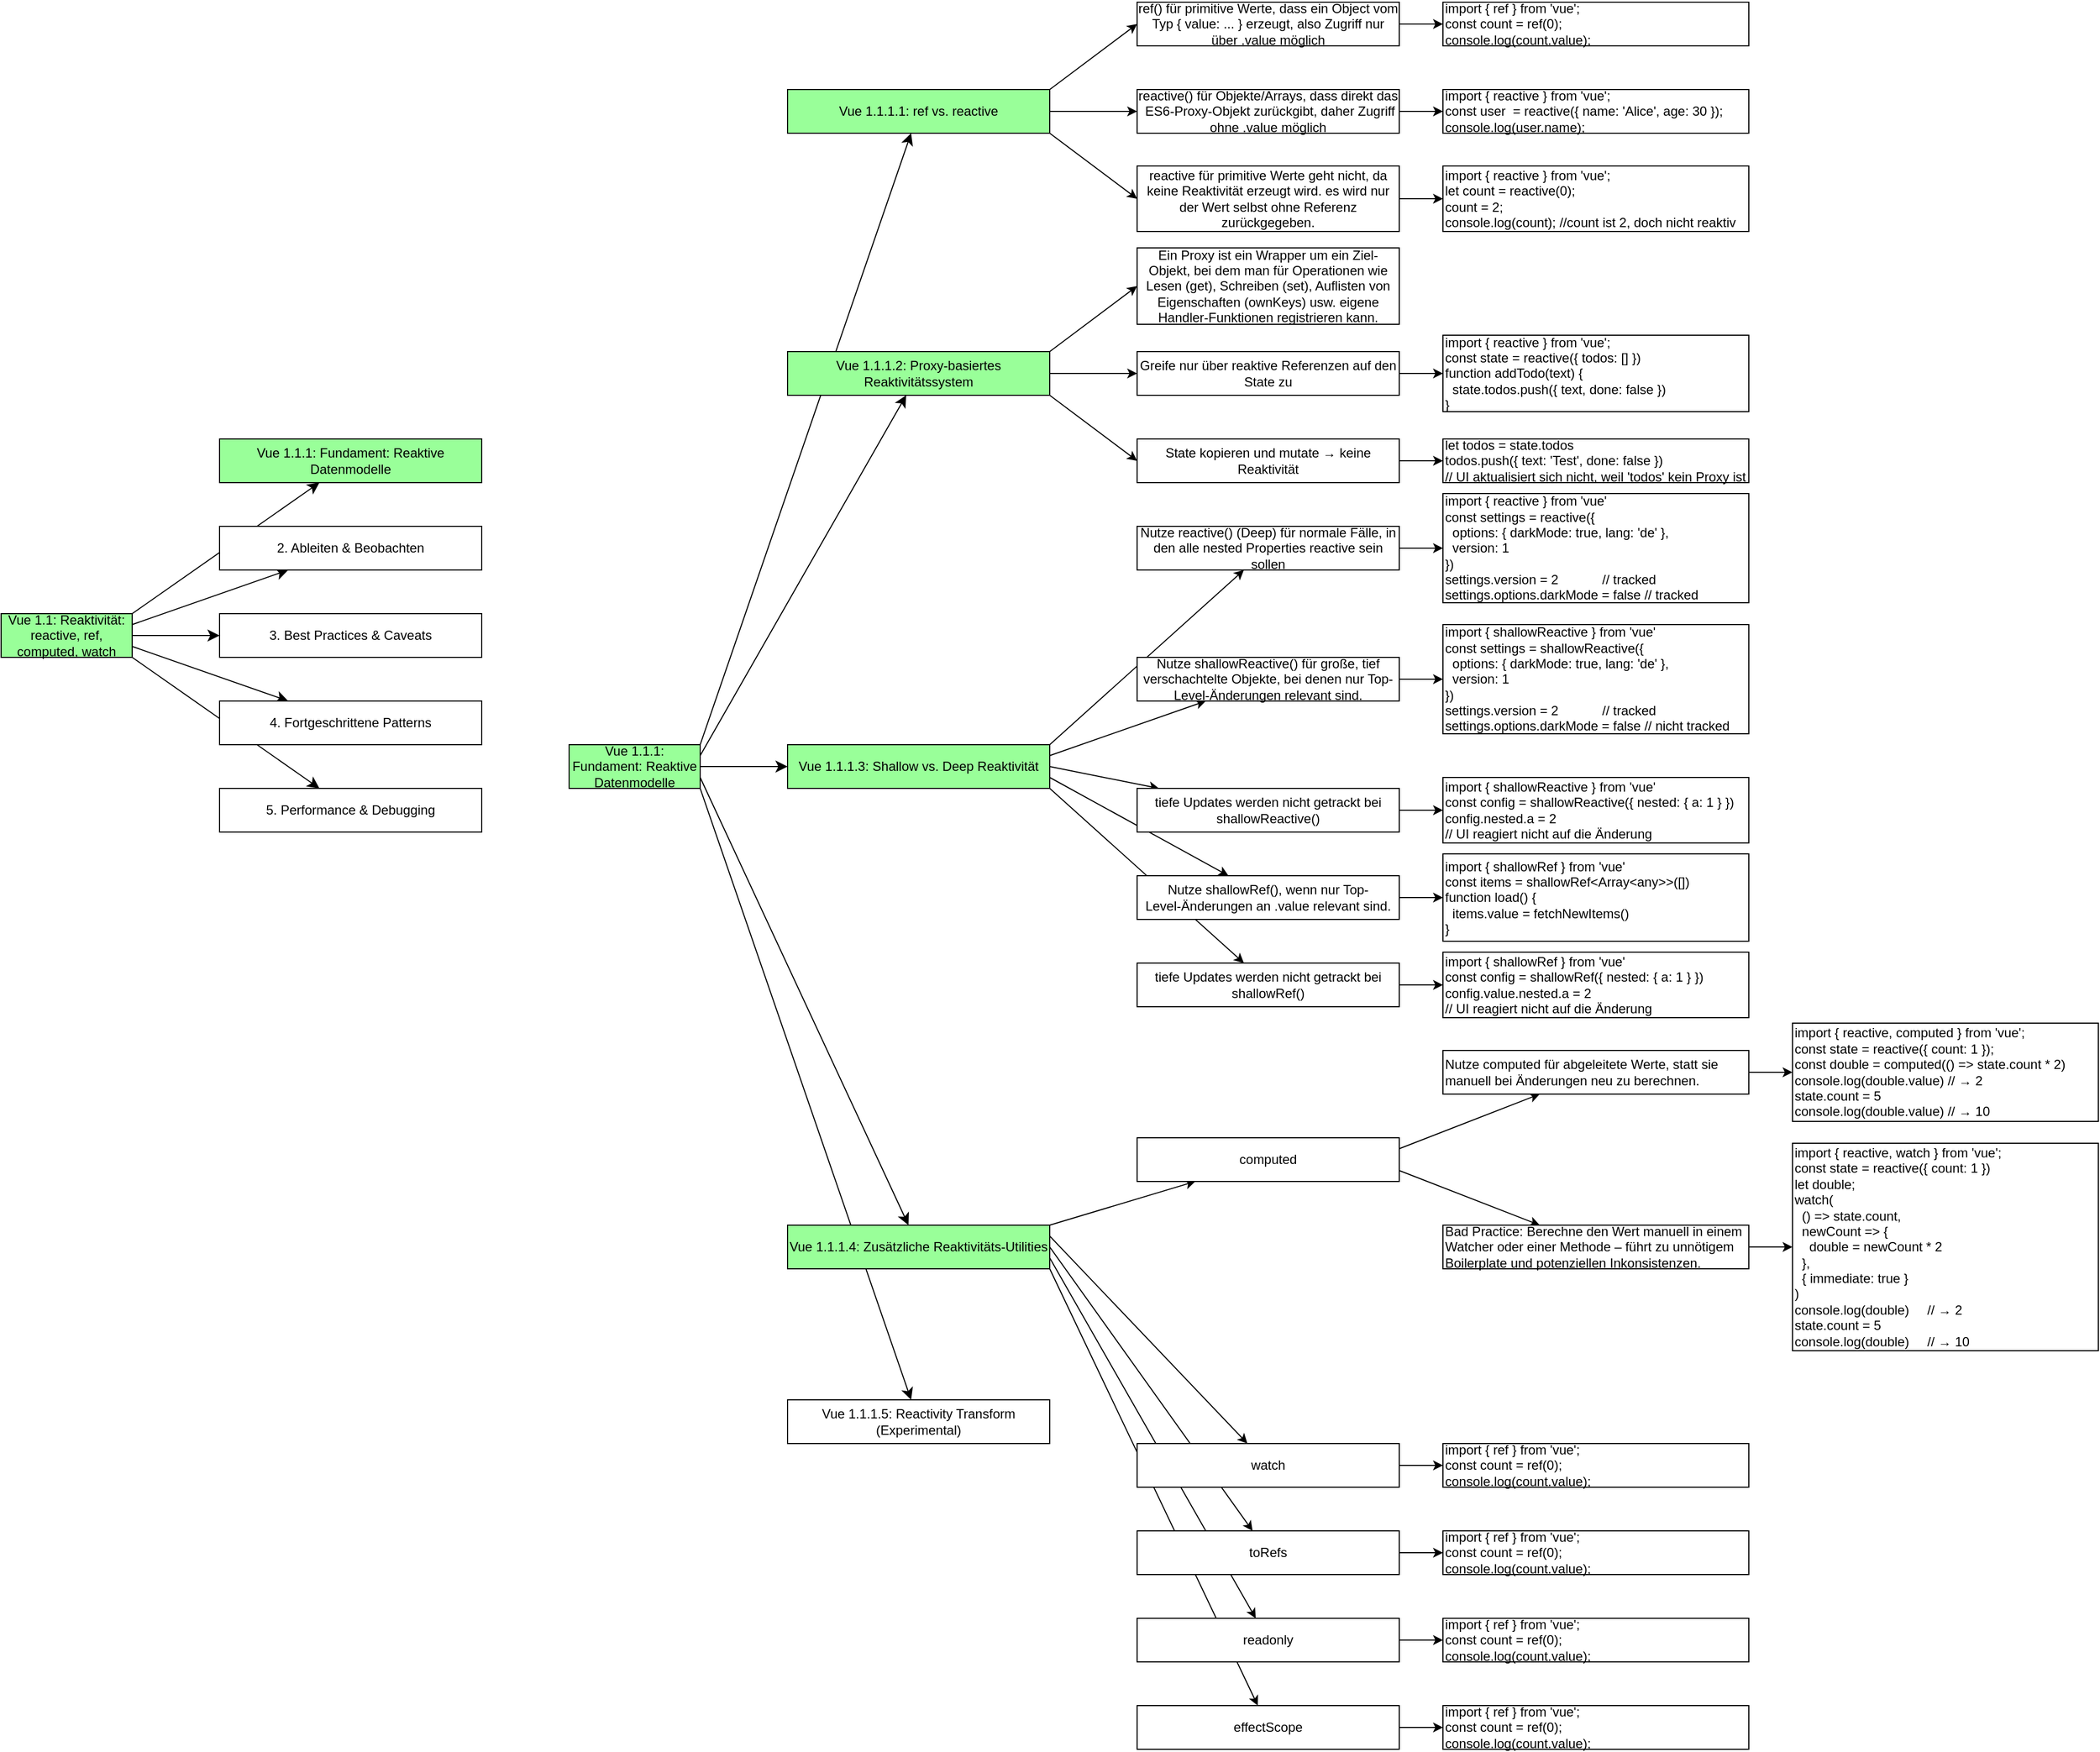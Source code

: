 <mxfile version="27.1.6">
  <diagram name="Seite-1" id="Uo5LKXqCxC_OasKQOCqy">
    <mxGraphModel dx="1697" dy="2331" grid="1" gridSize="10" guides="1" tooltips="1" connect="1" arrows="1" fold="1" page="1" pageScale="1" pageWidth="827" pageHeight="1169" math="0" shadow="0">
      <root>
        <mxCell id="0" />
        <mxCell id="1" parent="0" />
        <mxCell id="kM6oIe2k22Z-2E9tLVxS-1" style="edgeStyle=none;curved=1;rounded=0;orthogonalLoop=1;jettySize=auto;html=1;exitX=1;exitY=0;exitDx=0;exitDy=0;fontSize=12;startSize=8;endSize=8;" edge="1" parent="1" source="kM6oIe2k22Z-2E9tLVxS-6" target="kM6oIe2k22Z-2E9tLVxS-7">
          <mxGeometry relative="1" as="geometry" />
        </mxCell>
        <mxCell id="kM6oIe2k22Z-2E9tLVxS-2" style="edgeStyle=none;curved=1;rounded=0;orthogonalLoop=1;jettySize=auto;html=1;exitX=1;exitY=0.25;exitDx=0;exitDy=0;fontSize=12;startSize=8;endSize=8;" edge="1" parent="1" source="kM6oIe2k22Z-2E9tLVxS-6" target="kM6oIe2k22Z-2E9tLVxS-8">
          <mxGeometry relative="1" as="geometry" />
        </mxCell>
        <mxCell id="kM6oIe2k22Z-2E9tLVxS-3" style="edgeStyle=none;curved=1;rounded=0;orthogonalLoop=1;jettySize=auto;html=1;exitX=1;exitY=0.5;exitDx=0;exitDy=0;fontSize=12;startSize=8;endSize=8;" edge="1" parent="1" source="kM6oIe2k22Z-2E9tLVxS-6" target="kM6oIe2k22Z-2E9tLVxS-9">
          <mxGeometry relative="1" as="geometry" />
        </mxCell>
        <mxCell id="kM6oIe2k22Z-2E9tLVxS-4" style="edgeStyle=none;curved=1;rounded=0;orthogonalLoop=1;jettySize=auto;html=1;exitX=1;exitY=0.75;exitDx=0;exitDy=0;fontSize=12;startSize=8;endSize=8;" edge="1" parent="1" source="kM6oIe2k22Z-2E9tLVxS-6" target="kM6oIe2k22Z-2E9tLVxS-10">
          <mxGeometry relative="1" as="geometry" />
        </mxCell>
        <mxCell id="kM6oIe2k22Z-2E9tLVxS-5" style="edgeStyle=none;curved=1;rounded=0;orthogonalLoop=1;jettySize=auto;html=1;exitX=1;exitY=1;exitDx=0;exitDy=0;fontSize=12;startSize=8;endSize=8;" edge="1" parent="1" source="kM6oIe2k22Z-2E9tLVxS-6" target="kM6oIe2k22Z-2E9tLVxS-11">
          <mxGeometry relative="1" as="geometry" />
        </mxCell>
        <mxCell id="kM6oIe2k22Z-2E9tLVxS-6" value="Vue 1.1: Reaktivität: reactive, ref, computed, watch" style="rounded=0;whiteSpace=wrap;html=1;fillColor=#99FF99;" vertex="1" parent="1">
          <mxGeometry x="40" y="200" width="120" height="40" as="geometry" />
        </mxCell>
        <mxCell id="kM6oIe2k22Z-2E9tLVxS-7" value="Vue 1.1.1:&amp;nbsp;Fundament: Reaktive Datenmodelle" style="rounded=0;whiteSpace=wrap;html=1;fillColor=#99FF99;" vertex="1" parent="1">
          <mxGeometry x="240" y="40" width="240" height="40" as="geometry" />
        </mxCell>
        <mxCell id="kM6oIe2k22Z-2E9tLVxS-8" value="2. Ableiten &amp;amp; Beobachten" style="rounded=0;whiteSpace=wrap;html=1;" vertex="1" parent="1">
          <mxGeometry x="240" y="120" width="240" height="40" as="geometry" />
        </mxCell>
        <mxCell id="kM6oIe2k22Z-2E9tLVxS-9" value="3. Best Practices &amp;amp; Caveats" style="rounded=0;whiteSpace=wrap;html=1;" vertex="1" parent="1">
          <mxGeometry x="240" y="200" width="240" height="40" as="geometry" />
        </mxCell>
        <mxCell id="kM6oIe2k22Z-2E9tLVxS-10" value="4. Fortgeschrittene Patterns" style="rounded=0;whiteSpace=wrap;html=1;" vertex="1" parent="1">
          <mxGeometry x="240" y="280" width="240" height="40" as="geometry" />
        </mxCell>
        <mxCell id="kM6oIe2k22Z-2E9tLVxS-11" value="5. Performance &amp;amp; Debugging" style="rounded=0;whiteSpace=wrap;html=1;" vertex="1" parent="1">
          <mxGeometry x="240" y="360" width="240" height="40" as="geometry" />
        </mxCell>
        <mxCell id="kM6oIe2k22Z-2E9tLVxS-12" style="edgeStyle=none;curved=1;rounded=0;orthogonalLoop=1;jettySize=auto;html=1;exitX=1;exitY=0;exitDx=0;exitDy=0;fontSize=12;startSize=8;endSize=8;" edge="1" parent="1" source="kM6oIe2k22Z-2E9tLVxS-17" target="kM6oIe2k22Z-2E9tLVxS-18">
          <mxGeometry relative="1" as="geometry" />
        </mxCell>
        <mxCell id="kM6oIe2k22Z-2E9tLVxS-13" style="edgeStyle=none;curved=1;rounded=0;orthogonalLoop=1;jettySize=auto;html=1;exitX=1;exitY=0.25;exitDx=0;exitDy=0;fontSize=12;startSize=8;endSize=8;" edge="1" parent="1" source="kM6oIe2k22Z-2E9tLVxS-17" target="kM6oIe2k22Z-2E9tLVxS-19">
          <mxGeometry relative="1" as="geometry" />
        </mxCell>
        <mxCell id="kM6oIe2k22Z-2E9tLVxS-14" style="edgeStyle=none;curved=1;rounded=0;orthogonalLoop=1;jettySize=auto;html=1;exitX=1;exitY=0.5;exitDx=0;exitDy=0;fontSize=12;startSize=8;endSize=8;" edge="1" parent="1" source="kM6oIe2k22Z-2E9tLVxS-17" target="kM6oIe2k22Z-2E9tLVxS-20">
          <mxGeometry relative="1" as="geometry" />
        </mxCell>
        <mxCell id="kM6oIe2k22Z-2E9tLVxS-15" style="edgeStyle=none;curved=1;rounded=0;orthogonalLoop=1;jettySize=auto;html=1;exitX=1;exitY=0.75;exitDx=0;exitDy=0;fontSize=12;startSize=8;endSize=8;" edge="1" parent="1" source="kM6oIe2k22Z-2E9tLVxS-17" target="kM6oIe2k22Z-2E9tLVxS-21">
          <mxGeometry relative="1" as="geometry" />
        </mxCell>
        <mxCell id="kM6oIe2k22Z-2E9tLVxS-16" style="edgeStyle=none;curved=1;rounded=0;orthogonalLoop=1;jettySize=auto;html=1;exitX=1;exitY=1;exitDx=0;exitDy=0;fontSize=12;startSize=8;endSize=8;" edge="1" parent="1" source="kM6oIe2k22Z-2E9tLVxS-17" target="kM6oIe2k22Z-2E9tLVxS-22">
          <mxGeometry relative="1" as="geometry" />
        </mxCell>
        <mxCell id="kM6oIe2k22Z-2E9tLVxS-17" value="Vue 1.1.1: Fundament: Reaktive Datenmodelle" style="rounded=0;whiteSpace=wrap;html=1;fillColor=#99FF99;" vertex="1" parent="1">
          <mxGeometry x="560" y="320" width="120" height="40" as="geometry" />
        </mxCell>
        <mxCell id="kM6oIe2k22Z-2E9tLVxS-35" style="rounded=0;orthogonalLoop=1;jettySize=auto;html=1;entryX=0;entryY=0.5;entryDx=0;entryDy=0;" edge="1" parent="1" source="kM6oIe2k22Z-2E9tLVxS-18" target="kM6oIe2k22Z-2E9tLVxS-27">
          <mxGeometry relative="1" as="geometry" />
        </mxCell>
        <mxCell id="kM6oIe2k22Z-2E9tLVxS-36" style="rounded=0;orthogonalLoop=1;jettySize=auto;html=1;exitX=1;exitY=0;exitDx=0;exitDy=0;entryX=0;entryY=0.5;entryDx=0;entryDy=0;" edge="1" parent="1" source="kM6oIe2k22Z-2E9tLVxS-18" target="kM6oIe2k22Z-2E9tLVxS-23">
          <mxGeometry relative="1" as="geometry" />
        </mxCell>
        <mxCell id="kM6oIe2k22Z-2E9tLVxS-37" style="rounded=0;orthogonalLoop=1;jettySize=auto;html=1;exitX=1;exitY=1;exitDx=0;exitDy=0;entryX=0;entryY=0.5;entryDx=0;entryDy=0;" edge="1" parent="1" source="kM6oIe2k22Z-2E9tLVxS-18" target="kM6oIe2k22Z-2E9tLVxS-30">
          <mxGeometry relative="1" as="geometry" />
        </mxCell>
        <mxCell id="kM6oIe2k22Z-2E9tLVxS-18" value="Vue 1.1.1.1:&amp;nbsp;ref vs. reactive" style="rounded=0;whiteSpace=wrap;html=1;fillColor=#99FF99;" vertex="1" parent="1">
          <mxGeometry x="760" y="-280" width="240" height="40" as="geometry" />
        </mxCell>
        <mxCell id="kM6oIe2k22Z-2E9tLVxS-54" value="" style="rounded=0;orthogonalLoop=1;jettySize=auto;html=1;exitX=1;exitY=0;exitDx=0;exitDy=0;entryX=0;entryY=0.5;entryDx=0;entryDy=0;" edge="1" parent="1" source="kM6oIe2k22Z-2E9tLVxS-19" target="kM6oIe2k22Z-2E9tLVxS-51">
          <mxGeometry relative="1" as="geometry" />
        </mxCell>
        <mxCell id="kM6oIe2k22Z-2E9tLVxS-55" style="rounded=0;orthogonalLoop=1;jettySize=auto;html=1;exitX=1;exitY=0.5;exitDx=0;exitDy=0;entryX=0;entryY=0.5;entryDx=0;entryDy=0;" edge="1" parent="1" source="kM6oIe2k22Z-2E9tLVxS-19" target="kM6oIe2k22Z-2E9tLVxS-45">
          <mxGeometry relative="1" as="geometry" />
        </mxCell>
        <mxCell id="kM6oIe2k22Z-2E9tLVxS-56" style="rounded=0;orthogonalLoop=1;jettySize=auto;html=1;exitX=1;exitY=1;exitDx=0;exitDy=0;entryX=0;entryY=0.5;entryDx=0;entryDy=0;" edge="1" parent="1" source="kM6oIe2k22Z-2E9tLVxS-19" target="kM6oIe2k22Z-2E9tLVxS-48">
          <mxGeometry relative="1" as="geometry" />
        </mxCell>
        <mxCell id="kM6oIe2k22Z-2E9tLVxS-19" value="Vue 1.1.1.2:&amp;nbsp;Proxy-basiertes Reaktivitätssystem" style="rounded=0;whiteSpace=wrap;html=1;fillColor=#99FF99;" vertex="1" parent="1">
          <mxGeometry x="760" y="-40" width="240" height="40" as="geometry" />
        </mxCell>
        <mxCell id="kM6oIe2k22Z-2E9tLVxS-62" style="rounded=0;orthogonalLoop=1;jettySize=auto;html=1;exitX=1;exitY=0;exitDx=0;exitDy=0;" edge="1" parent="1" source="kM6oIe2k22Z-2E9tLVxS-20" target="kM6oIe2k22Z-2E9tLVxS-58">
          <mxGeometry relative="1" as="geometry" />
        </mxCell>
        <mxCell id="kM6oIe2k22Z-2E9tLVxS-64" style="rounded=0;orthogonalLoop=1;jettySize=auto;html=1;exitX=1;exitY=0.25;exitDx=0;exitDy=0;" edge="1" parent="1" source="kM6oIe2k22Z-2E9tLVxS-20" target="kM6oIe2k22Z-2E9tLVxS-61">
          <mxGeometry relative="1" as="geometry" />
        </mxCell>
        <mxCell id="kM6oIe2k22Z-2E9tLVxS-76" style="rounded=0;orthogonalLoop=1;jettySize=auto;html=1;exitX=1;exitY=0.5;exitDx=0;exitDy=0;" edge="1" parent="1" source="kM6oIe2k22Z-2E9tLVxS-20" target="kM6oIe2k22Z-2E9tLVxS-67">
          <mxGeometry relative="1" as="geometry" />
        </mxCell>
        <mxCell id="kM6oIe2k22Z-2E9tLVxS-77" style="rounded=0;orthogonalLoop=1;jettySize=auto;html=1;exitX=1;exitY=0.75;exitDx=0;exitDy=0;" edge="1" parent="1" source="kM6oIe2k22Z-2E9tLVxS-20" target="kM6oIe2k22Z-2E9tLVxS-71">
          <mxGeometry relative="1" as="geometry" />
        </mxCell>
        <mxCell id="kM6oIe2k22Z-2E9tLVxS-78" style="rounded=0;orthogonalLoop=1;jettySize=auto;html=1;exitX=1;exitY=1;exitDx=0;exitDy=0;" edge="1" parent="1" source="kM6oIe2k22Z-2E9tLVxS-20" target="kM6oIe2k22Z-2E9tLVxS-74">
          <mxGeometry relative="1" as="geometry" />
        </mxCell>
        <mxCell id="kM6oIe2k22Z-2E9tLVxS-20" value="Vue 1.1.1.3:&amp;nbsp;Shallow vs. Deep Reaktivität" style="rounded=0;whiteSpace=wrap;html=1;fillColor=#99FF99;" vertex="1" parent="1">
          <mxGeometry x="760" y="320" width="240" height="40" as="geometry" />
        </mxCell>
        <mxCell id="kM6oIe2k22Z-2E9tLVxS-97" style="rounded=0;orthogonalLoop=1;jettySize=auto;html=1;exitX=1;exitY=0;exitDx=0;exitDy=0;" edge="1" parent="1" source="kM6oIe2k22Z-2E9tLVxS-21" target="kM6oIe2k22Z-2E9tLVxS-83">
          <mxGeometry relative="1" as="geometry" />
        </mxCell>
        <mxCell id="kM6oIe2k22Z-2E9tLVxS-98" style="rounded=0;orthogonalLoop=1;jettySize=auto;html=1;exitX=1;exitY=0.25;exitDx=0;exitDy=0;" edge="1" parent="1" source="kM6oIe2k22Z-2E9tLVxS-21" target="kM6oIe2k22Z-2E9tLVxS-86">
          <mxGeometry relative="1" as="geometry" />
        </mxCell>
        <mxCell id="kM6oIe2k22Z-2E9tLVxS-99" style="rounded=0;orthogonalLoop=1;jettySize=auto;html=1;exitX=1;exitY=0.5;exitDx=0;exitDy=0;" edge="1" parent="1" source="kM6oIe2k22Z-2E9tLVxS-21" target="kM6oIe2k22Z-2E9tLVxS-89">
          <mxGeometry relative="1" as="geometry" />
        </mxCell>
        <mxCell id="kM6oIe2k22Z-2E9tLVxS-100" style="rounded=0;orthogonalLoop=1;jettySize=auto;html=1;exitX=1;exitY=0.75;exitDx=0;exitDy=0;" edge="1" parent="1" source="kM6oIe2k22Z-2E9tLVxS-21" target="kM6oIe2k22Z-2E9tLVxS-92">
          <mxGeometry relative="1" as="geometry" />
        </mxCell>
        <mxCell id="kM6oIe2k22Z-2E9tLVxS-101" style="rounded=0;orthogonalLoop=1;jettySize=auto;html=1;exitX=1;exitY=1;exitDx=0;exitDy=0;" edge="1" parent="1" source="kM6oIe2k22Z-2E9tLVxS-21" target="kM6oIe2k22Z-2E9tLVxS-95">
          <mxGeometry relative="1" as="geometry" />
        </mxCell>
        <mxCell id="kM6oIe2k22Z-2E9tLVxS-21" value="Vue 1.1.1.4:&amp;nbsp;Zusätzliche Reaktivitäts-Utilities" style="rounded=0;whiteSpace=wrap;html=1;fillColor=#99FF99;" vertex="1" parent="1">
          <mxGeometry x="760" y="760" width="240" height="40" as="geometry" />
        </mxCell>
        <mxCell id="kM6oIe2k22Z-2E9tLVxS-22" value="Vue 1.1.1.5:&amp;nbsp;Reactivity Transform (Experimental)" style="rounded=0;whiteSpace=wrap;html=1;" vertex="1" parent="1">
          <mxGeometry x="760" y="920" width="240" height="40" as="geometry" />
        </mxCell>
        <mxCell id="kM6oIe2k22Z-2E9tLVxS-25" value="" style="rounded=0;orthogonalLoop=1;jettySize=auto;html=1;" edge="1" parent="1" source="kM6oIe2k22Z-2E9tLVxS-23" target="kM6oIe2k22Z-2E9tLVxS-24">
          <mxGeometry relative="1" as="geometry" />
        </mxCell>
        <mxCell id="kM6oIe2k22Z-2E9tLVxS-23" value="ref() für primitive Werte, dass ein Object vom Typ { value: ... } erzeugt, also Zugriff nur über .value möglich" style="rounded=0;whiteSpace=wrap;html=1;" vertex="1" parent="1">
          <mxGeometry x="1080" y="-360" width="240" height="40" as="geometry" />
        </mxCell>
        <mxCell id="kM6oIe2k22Z-2E9tLVxS-24" value="&lt;div&gt;import { ref } from &#39;vue&#39;;&lt;/div&gt;&lt;div&gt;const count = ref(0);&lt;/div&gt;&lt;div&gt;console.log(count.value);&lt;br&gt;&lt;/div&gt;" style="rounded=0;whiteSpace=wrap;html=1;align=left;" vertex="1" parent="1">
          <mxGeometry x="1360" y="-360" width="280" height="40" as="geometry" />
        </mxCell>
        <mxCell id="kM6oIe2k22Z-2E9tLVxS-26" value="" style="edgeStyle=orthogonalEdgeStyle;rounded=0;orthogonalLoop=1;jettySize=auto;html=1;" edge="1" parent="1" source="kM6oIe2k22Z-2E9tLVxS-27" target="kM6oIe2k22Z-2E9tLVxS-28">
          <mxGeometry relative="1" as="geometry" />
        </mxCell>
        <mxCell id="kM6oIe2k22Z-2E9tLVxS-27" value="reactive() für Objekte/Arrays, dass direkt das &amp;nbsp;ES6-Proxy-Objekt zurückgibt, daher Zugriff ohne .value möglich" style="rounded=0;whiteSpace=wrap;html=1;" vertex="1" parent="1">
          <mxGeometry x="1080" y="-280" width="240" height="40" as="geometry" />
        </mxCell>
        <mxCell id="kM6oIe2k22Z-2E9tLVxS-28" value="&lt;div&gt;import { reactive } from &#39;vue&#39;;&lt;/div&gt;&lt;div&gt;const user &amp;nbsp;= reactive({ name: &#39;Alice&#39;, age: 30 });&lt;/div&gt;&lt;div&gt;console.log(user.name);&lt;br&gt;&lt;/div&gt;" style="rounded=0;whiteSpace=wrap;html=1;align=left;" vertex="1" parent="1">
          <mxGeometry x="1360" y="-280" width="280" height="40" as="geometry" />
        </mxCell>
        <mxCell id="kM6oIe2k22Z-2E9tLVxS-29" value="" style="rounded=0;orthogonalLoop=1;jettySize=auto;html=1;" edge="1" parent="1" source="kM6oIe2k22Z-2E9tLVxS-30" target="kM6oIe2k22Z-2E9tLVxS-31">
          <mxGeometry relative="1" as="geometry" />
        </mxCell>
        <mxCell id="kM6oIe2k22Z-2E9tLVxS-30" value="reactive für primitive Werte geht nicht, da keine Reaktivität erzeugt wird. es wird nur der Wert selbst ohne Referenz zurückgegeben." style="rounded=0;whiteSpace=wrap;html=1;" vertex="1" parent="1">
          <mxGeometry x="1080" y="-210" width="240" height="60" as="geometry" />
        </mxCell>
        <mxCell id="kM6oIe2k22Z-2E9tLVxS-31" value="&lt;div&gt;import { reactive } from &#39;vue&#39;;&lt;/div&gt;&lt;div&gt;&lt;div&gt;let count = reactive(0);&lt;/div&gt;&lt;/div&gt;&lt;div&gt;count = 2;&lt;/div&gt;&lt;div&gt;console.log(count); //count ist 2, doch nicht reaktiv&lt;br&gt;&lt;/div&gt;" style="rounded=0;whiteSpace=wrap;html=1;align=left;" vertex="1" parent="1">
          <mxGeometry x="1360" y="-210" width="280" height="60" as="geometry" />
        </mxCell>
        <mxCell id="kM6oIe2k22Z-2E9tLVxS-44" value="" style="rounded=0;orthogonalLoop=1;jettySize=auto;html=1;" edge="1" parent="1" source="kM6oIe2k22Z-2E9tLVxS-45" target="kM6oIe2k22Z-2E9tLVxS-46">
          <mxGeometry relative="1" as="geometry" />
        </mxCell>
        <mxCell id="kM6oIe2k22Z-2E9tLVxS-45" value="Greife nur über reaktive Referenzen auf den State zu" style="rounded=0;whiteSpace=wrap;html=1;" vertex="1" parent="1">
          <mxGeometry x="1080" y="-40" width="240" height="40" as="geometry" />
        </mxCell>
        <mxCell id="kM6oIe2k22Z-2E9tLVxS-46" value="&lt;div&gt;import { reactive } from &#39;vue&#39;;&lt;/div&gt;&lt;div&gt;const state = reactive({ todos: [] })&lt;/div&gt;&lt;div&gt;function addTodo(text) {&lt;/div&gt;&lt;div&gt;&amp;nbsp; state.todos.push({ text, done: false })&lt;/div&gt;&lt;div&gt;}&lt;/div&gt;" style="rounded=0;whiteSpace=wrap;html=1;align=left;" vertex="1" parent="1">
          <mxGeometry x="1360" y="-55" width="280" height="70" as="geometry" />
        </mxCell>
        <mxCell id="kM6oIe2k22Z-2E9tLVxS-47" value="" style="rounded=0;orthogonalLoop=1;jettySize=auto;html=1;" edge="1" parent="1" source="kM6oIe2k22Z-2E9tLVxS-48" target="kM6oIe2k22Z-2E9tLVxS-49">
          <mxGeometry relative="1" as="geometry" />
        </mxCell>
        <mxCell id="kM6oIe2k22Z-2E9tLVxS-48" value="State kopieren und mutate → keine Reaktivität" style="rounded=0;whiteSpace=wrap;html=1;" vertex="1" parent="1">
          <mxGeometry x="1080" y="40" width="240" height="40" as="geometry" />
        </mxCell>
        <mxCell id="kM6oIe2k22Z-2E9tLVxS-49" value="&lt;div&gt;&lt;div&gt;let todos = state.todos&lt;/div&gt;&lt;div&gt;todos.push({ text: &#39;Test&#39;, done: false })&lt;/div&gt;&lt;div&gt;// UI aktualisiert sich nicht, weil &#39;todos&#39; kein Proxy ist&lt;/div&gt;&lt;/div&gt;" style="rounded=0;whiteSpace=wrap;html=1;align=left;" vertex="1" parent="1">
          <mxGeometry x="1360" y="40" width="280" height="40" as="geometry" />
        </mxCell>
        <mxCell id="kM6oIe2k22Z-2E9tLVxS-51" value="Ein Proxy ist ein Wrapper um ein Ziel-Objekt, bei dem man für Operationen wie Lesen (get), Schreiben (set), Auflisten von Eigenschaften (ownKeys) usw. eigene Handler-Funktionen registrieren kann." style="rounded=0;whiteSpace=wrap;html=1;" vertex="1" parent="1">
          <mxGeometry x="1080" y="-135" width="240" height="70" as="geometry" />
        </mxCell>
        <mxCell id="kM6oIe2k22Z-2E9tLVxS-57" value="" style="rounded=0;orthogonalLoop=1;jettySize=auto;html=1;" edge="1" parent="1" source="kM6oIe2k22Z-2E9tLVxS-58" target="kM6oIe2k22Z-2E9tLVxS-59">
          <mxGeometry relative="1" as="geometry" />
        </mxCell>
        <mxCell id="kM6oIe2k22Z-2E9tLVxS-58" value="Nutze reactive() (Deep) für normale Fälle, in den alle nested Properties reactive sein sollen" style="rounded=0;whiteSpace=wrap;html=1;" vertex="1" parent="1">
          <mxGeometry x="1080" y="120" width="240" height="40" as="geometry" />
        </mxCell>
        <mxCell id="kM6oIe2k22Z-2E9tLVxS-59" value="&lt;div&gt;import { reactive } from &#39;vue&#39;&lt;/div&gt;&lt;div&gt;const settings = reactive({&lt;/div&gt;&lt;div&gt;&amp;nbsp; options: { darkMode: true, lang: &#39;de&#39; },&lt;/div&gt;&lt;div&gt;&amp;nbsp; version: 1&lt;/div&gt;&lt;div&gt;})&lt;/div&gt;&lt;div&gt;settings.version = 2 &amp;nbsp; &amp;nbsp; &amp;nbsp; &amp;nbsp; &amp;nbsp; &amp;nbsp;// tracked&lt;/div&gt;&lt;div&gt;settings.options.darkMode = false // tracked&lt;/div&gt;" style="rounded=0;whiteSpace=wrap;html=1;align=left;" vertex="1" parent="1">
          <mxGeometry x="1360" y="90" width="280" height="100" as="geometry" />
        </mxCell>
        <mxCell id="kM6oIe2k22Z-2E9tLVxS-60" value="&lt;div&gt;import { shallowReactive } from &#39;vue&#39;&lt;/div&gt;&lt;div&gt;const settings = shallowReactive({&lt;/div&gt;&lt;div&gt;&amp;nbsp; options: { darkMode: true, lang: &#39;de&#39; },&lt;/div&gt;&lt;div&gt;&amp;nbsp; version: 1&lt;/div&gt;&lt;div&gt;})&lt;/div&gt;&lt;div&gt;settings.version = 2 &amp;nbsp; &amp;nbsp; &amp;nbsp; &amp;nbsp; &amp;nbsp; &amp;nbsp;// tracked&lt;/div&gt;&lt;div&gt;settings.options.darkMode = false // nicht tracked&lt;/div&gt;" style="rounded=0;whiteSpace=wrap;html=1;align=left;" vertex="1" parent="1">
          <mxGeometry x="1360" y="210" width="280" height="100" as="geometry" />
        </mxCell>
        <mxCell id="kM6oIe2k22Z-2E9tLVxS-63" value="" style="rounded=0;orthogonalLoop=1;jettySize=auto;html=1;" edge="1" parent="1" source="kM6oIe2k22Z-2E9tLVxS-61" target="kM6oIe2k22Z-2E9tLVxS-60">
          <mxGeometry relative="1" as="geometry" />
        </mxCell>
        <mxCell id="kM6oIe2k22Z-2E9tLVxS-61" value="Nutze shallowReactive() für große, tief verschachtelte Objekte, bei denen nur Top-Level-Änderungen relevant sind." style="rounded=0;whiteSpace=wrap;html=1;" vertex="1" parent="1">
          <mxGeometry x="1080" y="240" width="240" height="40" as="geometry" />
        </mxCell>
        <mxCell id="kM6oIe2k22Z-2E9tLVxS-65" value="&lt;div&gt;import { shallowReactive } from &#39;vue&#39;&lt;/div&gt;&lt;div&gt;&lt;div&gt;const config = shallowReactive({ nested: { a: 1 } })&lt;/div&gt;&lt;div&gt;config.nested.a = 2&lt;/div&gt;&lt;div&gt;// UI reagiert nicht auf die Änderung&lt;/div&gt;&lt;/div&gt;" style="rounded=0;whiteSpace=wrap;html=1;align=left;" vertex="1" parent="1">
          <mxGeometry x="1360" y="350" width="280" height="60" as="geometry" />
        </mxCell>
        <mxCell id="kM6oIe2k22Z-2E9tLVxS-66" value="" style="rounded=0;orthogonalLoop=1;jettySize=auto;html=1;" edge="1" parent="1" source="kM6oIe2k22Z-2E9tLVxS-67" target="kM6oIe2k22Z-2E9tLVxS-65">
          <mxGeometry relative="1" as="geometry" />
        </mxCell>
        <mxCell id="kM6oIe2k22Z-2E9tLVxS-67" value="tiefe Updates werden nicht getrackt bei shallowReactive()" style="rounded=0;whiteSpace=wrap;html=1;" vertex="1" parent="1">
          <mxGeometry x="1080" y="360" width="240" height="40" as="geometry" />
        </mxCell>
        <mxCell id="kM6oIe2k22Z-2E9tLVxS-69" value="&lt;div&gt;import { shallowRef } from &#39;vue&#39;&lt;/div&gt;&lt;div&gt;&lt;div&gt;const items = shallowRef&amp;lt;Array&amp;lt;any&amp;gt;&amp;gt;([])&lt;/div&gt;&lt;div&gt;function load() {&lt;/div&gt;&lt;div&gt;&amp;nbsp; items.value = fetchNewItems()&lt;/div&gt;&lt;div&gt;}&lt;/div&gt;&lt;/div&gt;" style="rounded=0;whiteSpace=wrap;html=1;align=left;" vertex="1" parent="1">
          <mxGeometry x="1360" y="420" width="280" height="80" as="geometry" />
        </mxCell>
        <mxCell id="kM6oIe2k22Z-2E9tLVxS-70" value="" style="rounded=0;orthogonalLoop=1;jettySize=auto;html=1;" edge="1" parent="1" source="kM6oIe2k22Z-2E9tLVxS-71" target="kM6oIe2k22Z-2E9tLVxS-69">
          <mxGeometry relative="1" as="geometry" />
        </mxCell>
        <mxCell id="kM6oIe2k22Z-2E9tLVxS-71" value="Nutze shallowRef(), wenn nur Top-Level-Änderungen an .value relevant sind." style="rounded=0;whiteSpace=wrap;html=1;" vertex="1" parent="1">
          <mxGeometry x="1080" y="440" width="240" height="40" as="geometry" />
        </mxCell>
        <mxCell id="kM6oIe2k22Z-2E9tLVxS-72" value="&lt;div&gt;import { shallowRef } from &#39;vue&#39;&lt;/div&gt;&lt;div&gt;&lt;div&gt;const config = shallowRef({ nested: { a: 1 } })&lt;/div&gt;&lt;div&gt;config.value.nested.a = 2&lt;/div&gt;&lt;div&gt;// UI reagiert nicht auf die Änderung&lt;/div&gt;&lt;/div&gt;" style="rounded=0;whiteSpace=wrap;html=1;align=left;" vertex="1" parent="1">
          <mxGeometry x="1360" y="510" width="280" height="60" as="geometry" />
        </mxCell>
        <mxCell id="kM6oIe2k22Z-2E9tLVxS-73" value="" style="rounded=0;orthogonalLoop=1;jettySize=auto;html=1;" edge="1" parent="1" source="kM6oIe2k22Z-2E9tLVxS-74" target="kM6oIe2k22Z-2E9tLVxS-72">
          <mxGeometry relative="1" as="geometry" />
        </mxCell>
        <mxCell id="kM6oIe2k22Z-2E9tLVxS-74" value="tiefe Updates werden nicht getrackt bei shallowRef()" style="rounded=0;whiteSpace=wrap;html=1;" vertex="1" parent="1">
          <mxGeometry x="1080" y="520" width="240" height="40" as="geometry" />
        </mxCell>
        <mxCell id="kM6oIe2k22Z-2E9tLVxS-82" value="" style="rounded=0;orthogonalLoop=1;jettySize=auto;html=1;exitX=1;exitY=0.25;exitDx=0;exitDy=0;" edge="1" parent="1" source="kM6oIe2k22Z-2E9tLVxS-83" target="kM6oIe2k22Z-2E9tLVxS-84">
          <mxGeometry relative="1" as="geometry" />
        </mxCell>
        <mxCell id="kM6oIe2k22Z-2E9tLVxS-105" style="rounded=0;orthogonalLoop=1;jettySize=auto;html=1;exitX=1;exitY=0.75;exitDx=0;exitDy=0;" edge="1" parent="1" source="kM6oIe2k22Z-2E9tLVxS-83" target="kM6oIe2k22Z-2E9tLVxS-104">
          <mxGeometry relative="1" as="geometry" />
        </mxCell>
        <mxCell id="kM6oIe2k22Z-2E9tLVxS-83" value="computed" style="rounded=0;whiteSpace=wrap;html=1;" vertex="1" parent="1">
          <mxGeometry x="1080" y="680" width="240" height="40" as="geometry" />
        </mxCell>
        <mxCell id="kM6oIe2k22Z-2E9tLVxS-103" value="" style="rounded=0;orthogonalLoop=1;jettySize=auto;html=1;" edge="1" parent="1" source="kM6oIe2k22Z-2E9tLVxS-84" target="kM6oIe2k22Z-2E9tLVxS-102">
          <mxGeometry relative="1" as="geometry" />
        </mxCell>
        <mxCell id="kM6oIe2k22Z-2E9tLVxS-84" value="&lt;div&gt;Nutze computed für abgeleitete Werte, statt sie manuell bei Änderungen neu zu berechnen.&lt;br&gt;&lt;/div&gt;" style="rounded=0;whiteSpace=wrap;html=1;align=left;" vertex="1" parent="1">
          <mxGeometry x="1360" y="600" width="280" height="40" as="geometry" />
        </mxCell>
        <mxCell id="kM6oIe2k22Z-2E9tLVxS-85" value="" style="rounded=0;orthogonalLoop=1;jettySize=auto;html=1;" edge="1" parent="1" source="kM6oIe2k22Z-2E9tLVxS-86" target="kM6oIe2k22Z-2E9tLVxS-87">
          <mxGeometry relative="1" as="geometry" />
        </mxCell>
        <mxCell id="kM6oIe2k22Z-2E9tLVxS-86" value="watch" style="rounded=0;whiteSpace=wrap;html=1;" vertex="1" parent="1">
          <mxGeometry x="1080" y="960" width="240" height="40" as="geometry" />
        </mxCell>
        <mxCell id="kM6oIe2k22Z-2E9tLVxS-87" value="&lt;div&gt;import { ref } from &#39;vue&#39;;&lt;/div&gt;&lt;div&gt;const count = ref(0);&lt;/div&gt;&lt;div&gt;console.log(count.value);&lt;br&gt;&lt;/div&gt;" style="rounded=0;whiteSpace=wrap;html=1;align=left;" vertex="1" parent="1">
          <mxGeometry x="1360" y="960" width="280" height="40" as="geometry" />
        </mxCell>
        <mxCell id="kM6oIe2k22Z-2E9tLVxS-88" value="" style="rounded=0;orthogonalLoop=1;jettySize=auto;html=1;" edge="1" parent="1" source="kM6oIe2k22Z-2E9tLVxS-89" target="kM6oIe2k22Z-2E9tLVxS-90">
          <mxGeometry relative="1" as="geometry" />
        </mxCell>
        <mxCell id="kM6oIe2k22Z-2E9tLVxS-89" value="toRefs" style="rounded=0;whiteSpace=wrap;html=1;" vertex="1" parent="1">
          <mxGeometry x="1080" y="1040" width="240" height="40" as="geometry" />
        </mxCell>
        <mxCell id="kM6oIe2k22Z-2E9tLVxS-90" value="&lt;div&gt;import { ref } from &#39;vue&#39;;&lt;/div&gt;&lt;div&gt;const count = ref(0);&lt;/div&gt;&lt;div&gt;console.log(count.value);&lt;br&gt;&lt;/div&gt;" style="rounded=0;whiteSpace=wrap;html=1;align=left;" vertex="1" parent="1">
          <mxGeometry x="1360" y="1040" width="280" height="40" as="geometry" />
        </mxCell>
        <mxCell id="kM6oIe2k22Z-2E9tLVxS-91" value="" style="rounded=0;orthogonalLoop=1;jettySize=auto;html=1;" edge="1" parent="1" source="kM6oIe2k22Z-2E9tLVxS-92" target="kM6oIe2k22Z-2E9tLVxS-93">
          <mxGeometry relative="1" as="geometry" />
        </mxCell>
        <mxCell id="kM6oIe2k22Z-2E9tLVxS-92" value="readonly" style="rounded=0;whiteSpace=wrap;html=1;" vertex="1" parent="1">
          <mxGeometry x="1080" y="1120" width="240" height="40" as="geometry" />
        </mxCell>
        <mxCell id="kM6oIe2k22Z-2E9tLVxS-93" value="&lt;div&gt;import { ref } from &#39;vue&#39;;&lt;/div&gt;&lt;div&gt;const count = ref(0);&lt;/div&gt;&lt;div&gt;console.log(count.value);&lt;br&gt;&lt;/div&gt;" style="rounded=0;whiteSpace=wrap;html=1;align=left;" vertex="1" parent="1">
          <mxGeometry x="1360" y="1120" width="280" height="40" as="geometry" />
        </mxCell>
        <mxCell id="kM6oIe2k22Z-2E9tLVxS-94" value="" style="rounded=0;orthogonalLoop=1;jettySize=auto;html=1;" edge="1" parent="1" source="kM6oIe2k22Z-2E9tLVxS-95" target="kM6oIe2k22Z-2E9tLVxS-96">
          <mxGeometry relative="1" as="geometry" />
        </mxCell>
        <mxCell id="kM6oIe2k22Z-2E9tLVxS-95" value="effectScope" style="rounded=0;whiteSpace=wrap;html=1;" vertex="1" parent="1">
          <mxGeometry x="1080" y="1200" width="240" height="40" as="geometry" />
        </mxCell>
        <mxCell id="kM6oIe2k22Z-2E9tLVxS-96" value="&lt;div&gt;import { ref } from &#39;vue&#39;;&lt;/div&gt;&lt;div&gt;const count = ref(0);&lt;/div&gt;&lt;div&gt;console.log(count.value);&lt;br&gt;&lt;/div&gt;" style="rounded=0;whiteSpace=wrap;html=1;align=left;" vertex="1" parent="1">
          <mxGeometry x="1360" y="1200" width="280" height="40" as="geometry" />
        </mxCell>
        <mxCell id="kM6oIe2k22Z-2E9tLVxS-102" value="&lt;div&gt;import { reactive, computed } from &#39;vue&#39;;&lt;/div&gt;&lt;div&gt;const state = reactive({ count: 1 });&lt;/div&gt;&lt;div&gt;const double = computed(() =&amp;gt; state.count * 2)&lt;/div&gt;&lt;div&gt;console.log(double.value) // → 2&lt;/div&gt;&lt;div&gt;state.count = 5&lt;/div&gt;&lt;div&gt;console.log(double.value) // → 10&lt;/div&gt;" style="rounded=0;whiteSpace=wrap;html=1;align=left;" vertex="1" parent="1">
          <mxGeometry x="1680" y="575" width="280" height="90" as="geometry" />
        </mxCell>
        <mxCell id="kM6oIe2k22Z-2E9tLVxS-107" value="" style="rounded=0;orthogonalLoop=1;jettySize=auto;html=1;" edge="1" parent="1" source="kM6oIe2k22Z-2E9tLVxS-104" target="kM6oIe2k22Z-2E9tLVxS-106">
          <mxGeometry relative="1" as="geometry" />
        </mxCell>
        <mxCell id="kM6oIe2k22Z-2E9tLVxS-104" value="&lt;div&gt;Bad Practice: Berechne den Wert manuell in einem Watcher oder einer Methode – führt zu unnötigem Boilerplate und potenziellen Inkonsistenzen.&lt;br&gt;&lt;/div&gt;" style="rounded=0;whiteSpace=wrap;html=1;align=left;" vertex="1" parent="1">
          <mxGeometry x="1360" y="760" width="280" height="40" as="geometry" />
        </mxCell>
        <mxCell id="kM6oIe2k22Z-2E9tLVxS-106" value="&lt;div&gt;import { reactive, watch } from &#39;vue&#39;;&lt;/div&gt;&lt;div&gt;const state = reactive({ count: 1 })&lt;/div&gt;&lt;div&gt;let double;&lt;/div&gt;&lt;div&gt;watch(&lt;/div&gt;&lt;div&gt;&amp;nbsp; () =&amp;gt; state.count,&lt;/div&gt;&lt;div&gt;&amp;nbsp; newCount =&amp;gt; {&lt;/div&gt;&lt;div&gt;&amp;nbsp; &amp;nbsp; double = newCount * 2&lt;/div&gt;&lt;div&gt;&amp;nbsp; },&lt;/div&gt;&lt;div&gt;&amp;nbsp; { immediate: true }&lt;/div&gt;&lt;div&gt;)&lt;/div&gt;&lt;div&gt;console.log(double) &amp;nbsp; &amp;nbsp; // → 2&lt;/div&gt;&lt;div&gt;state.count = 5&lt;/div&gt;&lt;div&gt;console.log(double) &amp;nbsp; &amp;nbsp; // → 10&lt;/div&gt;" style="rounded=0;whiteSpace=wrap;html=1;align=left;" vertex="1" parent="1">
          <mxGeometry x="1680" y="685" width="280" height="190" as="geometry" />
        </mxCell>
      </root>
    </mxGraphModel>
  </diagram>
</mxfile>
